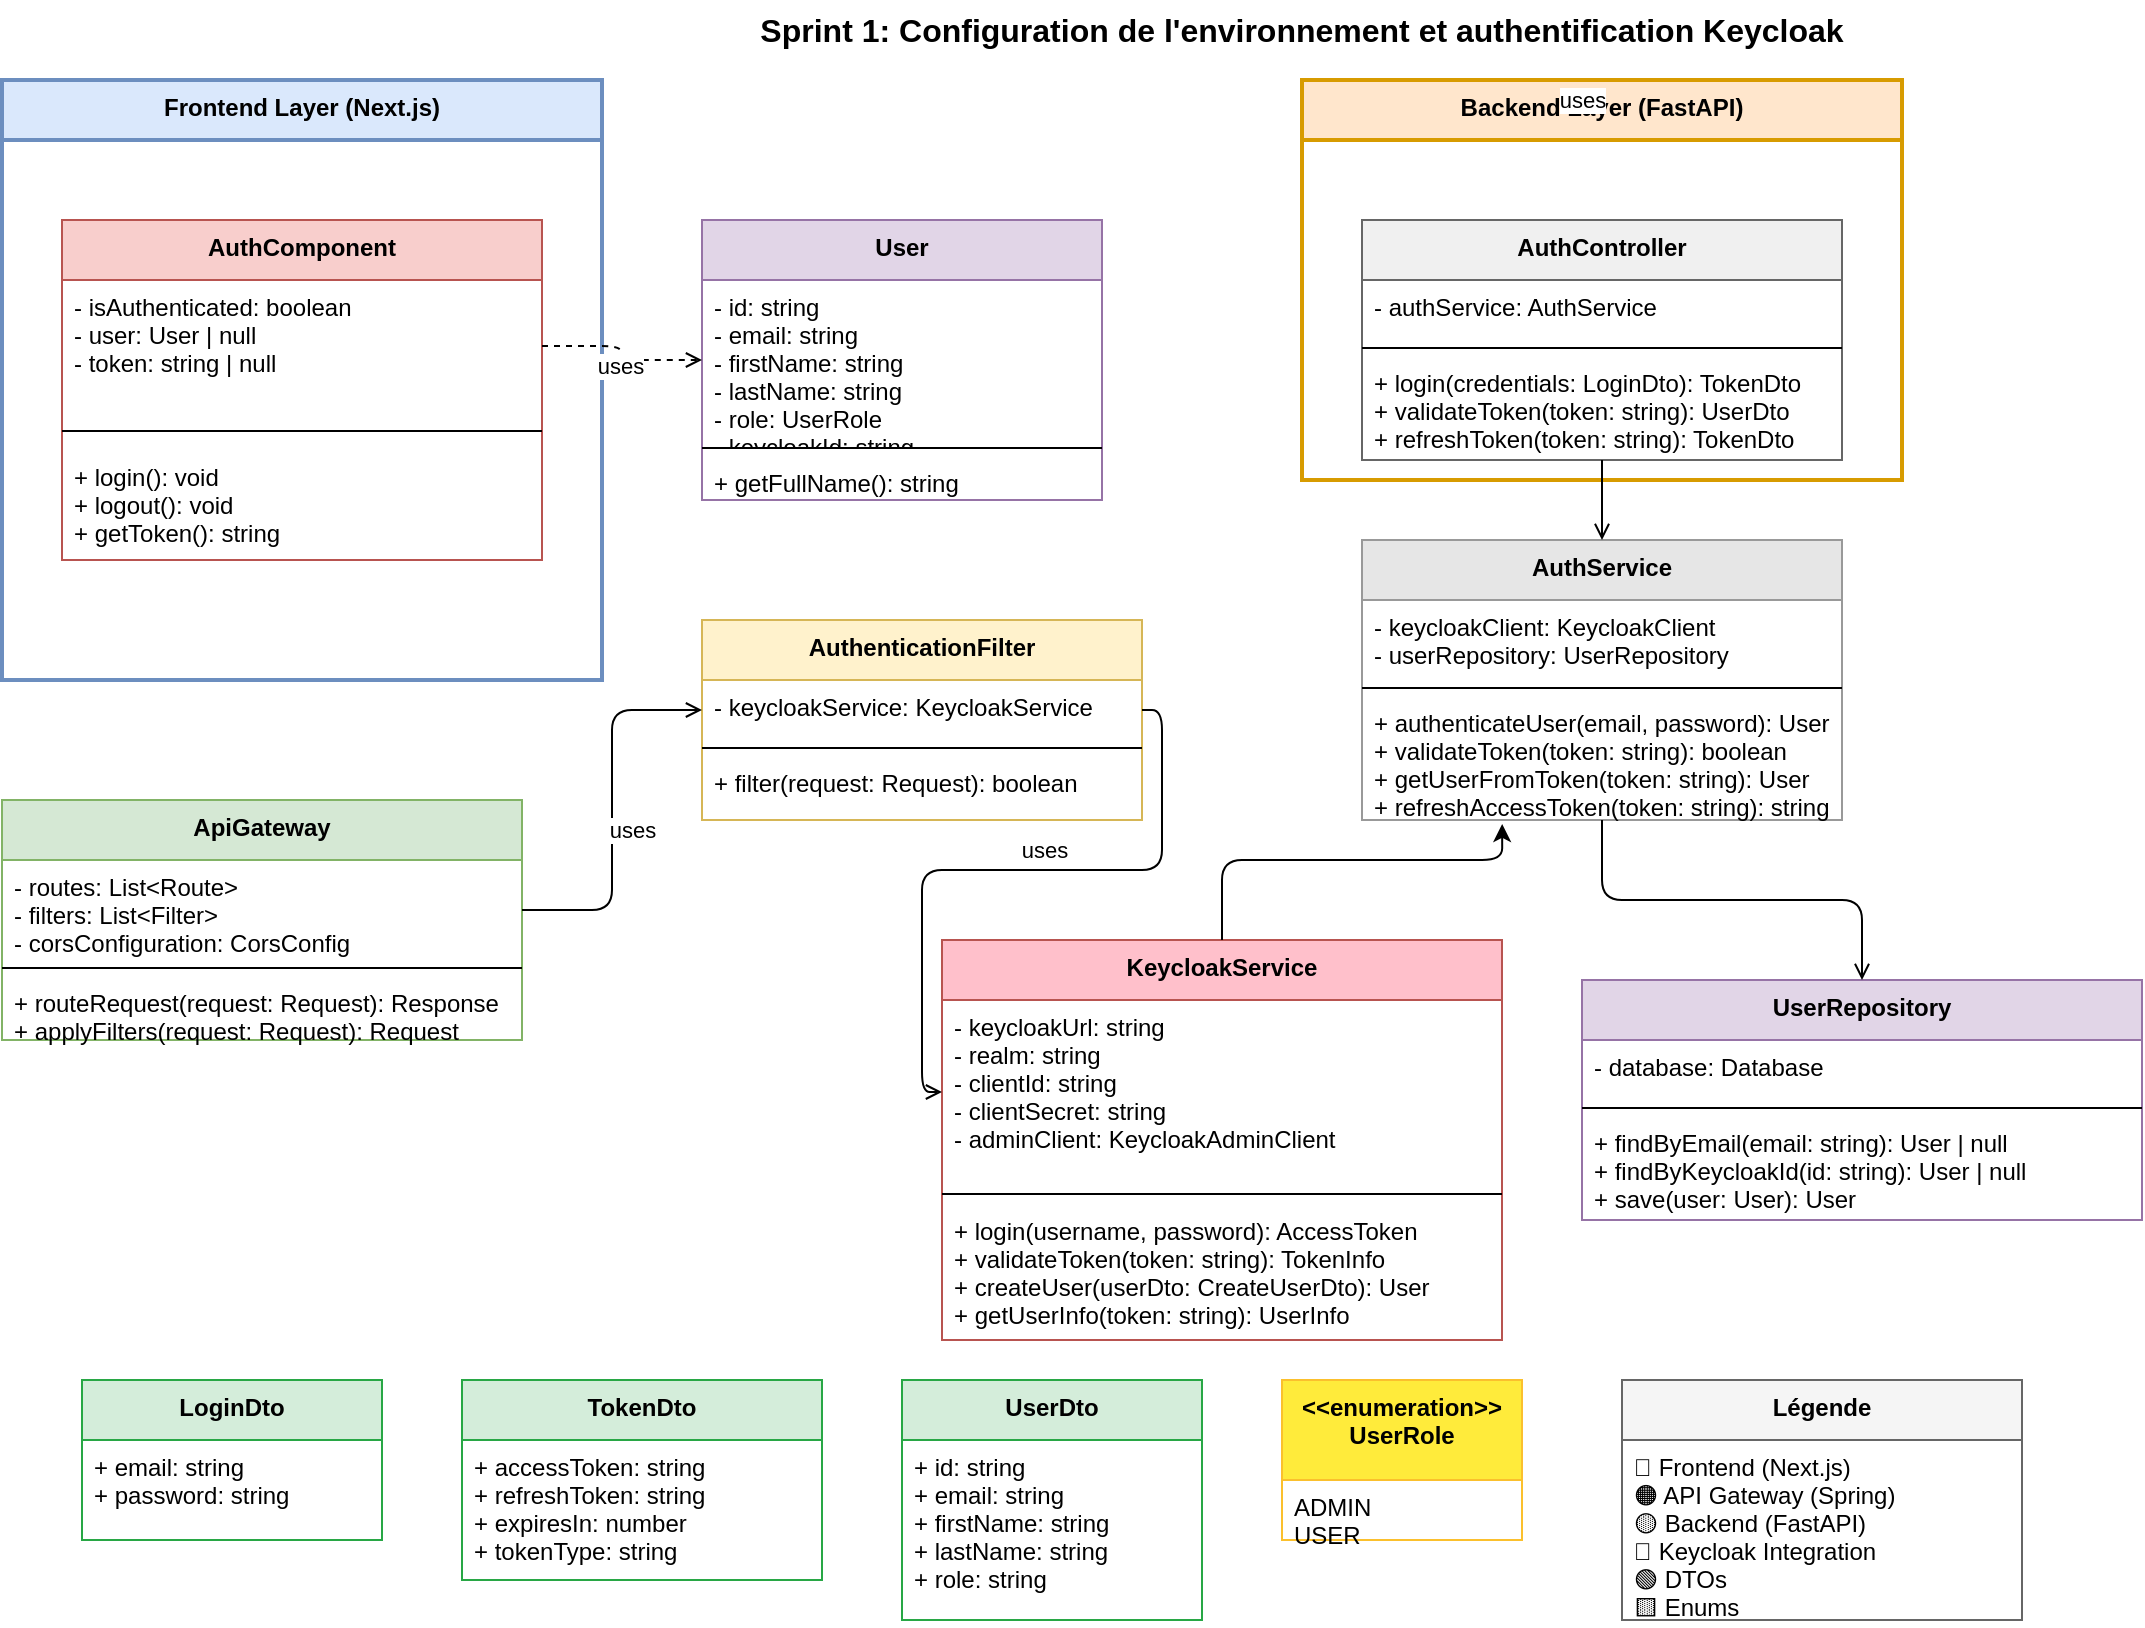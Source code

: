 <mxfile>
    <diagram name="Sprint 1 - Class Diagram" id="sprint1-class-diagram">
        <mxGraphModel dx="1220" dy="718" grid="1" gridSize="10" guides="1" tooltips="1" connect="1" arrows="1" fold="1" page="1" pageScale="1" pageWidth="1600" pageHeight="1200" math="0" shadow="0">
            <root>
                <mxCell id="0"/>
                <mxCell id="1" parent="0"/>
                <mxCell id="frontend-layer" value="Frontend Layer (Next.js)" style="swimlane;fontStyle=1;align=center;verticalAlign=top;childLayout=tableLayout;horizontal=1;startSize=30;horizontalStack=0;resizeParent=1;resizeLast=0;collapsible=1;marginBottom=0;rounded=0;shadow=0;strokeWidth=2;fillColor=#dae8fc;strokeColor=#6c8ebf;" parent="1" vertex="1">
                    <mxGeometry x="50" y="50" width="300" height="300" as="geometry"/>
                </mxCell>
                <mxCell id="auth-component" value="AuthComponent" style="swimlane;fontStyle=1;align=center;verticalAlign=top;childLayout=tableLayout;horizontal=1;startSize=30;horizontalStack=0;resizeParent=1;resizeLast=0;collapsible=1;marginBottom=0;rounded=0;shadow=0;strokeWidth=1;fillColor=#f8cecc;strokeColor=#b85450;" parent="1" vertex="1">
                    <mxGeometry x="80" y="120" width="240" height="170" as="geometry"/>
                </mxCell>
                <mxCell id="auth-component-attrs" value="- isAuthenticated: boolean&#xa;- user: User | null&#xa;- token: string | null" style="text;strokeColor=none;fillColor=none;align=left;verticalAlign=top;spacingLeft=4;spacingRight=4;overflow=hidden;rotatable=0;points=[[0,0.5],[1,0.5]];portConstraint=eastwest;" parent="auth-component" vertex="1">
                    <mxGeometry y="30" width="240" height="66" as="geometry"/>
                </mxCell>
                <mxCell id="auth-component-line" value="" style="line;strokeWidth=1;fillColor=none;align=left;verticalAlign=middle;spacingTop=-1;spacingLeft=3;spacingRight=3;rotatable=0;labelPosition=right;points=[];portConstraint=eastwest;" parent="auth-component" vertex="1">
                    <mxGeometry y="96" width="240" height="19" as="geometry"/>
                </mxCell>
                <mxCell id="auth-component-methods" value="+ login(): void&#xa;+ logout(): void&#xa;+ getToken(): string" style="text;strokeColor=none;fillColor=none;align=left;verticalAlign=top;spacingLeft=4;spacingRight=4;overflow=hidden;rotatable=0;points=[[0,0.5],[1,0.5]];portConstraint=eastwest;" parent="auth-component" vertex="1">
                    <mxGeometry y="115" width="240" height="55" as="geometry"/>
                </mxCell>
                <mxCell id="user-model" value="User" style="swimlane;fontStyle=1;align=center;verticalAlign=top;childLayout=tableLayout;horizontal=1;startSize=30;horizontalStack=0;resizeParent=1;resizeLast=0;collapsible=1;marginBottom=0;rounded=0;shadow=0;strokeWidth=1;fillColor=#e1d5e7;strokeColor=#9673a6;" parent="1" vertex="1">
                    <mxGeometry x="400" y="120" width="200" height="140" as="geometry"/>
                </mxCell>
                <mxCell id="user-model-attrs" value="- id: string&#xa;- email: string&#xa;- firstName: string&#xa;- lastName: string&#xa;- role: UserRole&#xa;- keycloakId: string" style="text;strokeColor=none;fillColor=none;align=left;verticalAlign=top;spacingLeft=4;spacingRight=4;overflow=hidden;rotatable=0;points=[[0,0.5],[1,0.5]];portConstraint=eastwest;" parent="user-model" vertex="1">
                    <mxGeometry y="30" width="200" height="80" as="geometry"/>
                </mxCell>
                <mxCell id="user-model-line" value="" style="line;strokeWidth=1;fillColor=none;align=left;verticalAlign=middle;spacingTop=-1;spacingLeft=3;spacingRight=3;rotatable=0;labelPosition=right;points=[];portConstraint=eastwest;" parent="user-model" vertex="1">
                    <mxGeometry y="110" width="200" height="8" as="geometry"/>
                </mxCell>
                <mxCell id="user-model-methods" value="+ getFullName(): string" style="text;strokeColor=none;fillColor=none;align=left;verticalAlign=top;spacingLeft=4;spacingRight=4;overflow=hidden;rotatable=0;points=[[0,0.5],[1,0.5]];portConstraint=eastwest;" parent="user-model" vertex="1">
                    <mxGeometry y="118" width="200" height="22" as="geometry"/>
                </mxCell>
                <mxCell id="api-gateway" value="ApiGateway" style="swimlane;fontStyle=1;align=center;verticalAlign=top;childLayout=tableLayout;horizontal=1;startSize=30;horizontalStack=0;resizeParent=1;resizeLast=0;collapsible=1;marginBottom=0;rounded=0;shadow=0;strokeWidth=1;fillColor=#d5e8d4;strokeColor=#82b366;" parent="1" vertex="1">
                    <mxGeometry x="50" y="410" width="260" height="120" as="geometry"/>
                </mxCell>
                <mxCell id="api-gateway-attrs" value="- routes: List&lt;Route&gt;&#xa;- filters: List&lt;Filter&gt;&#xa;- corsConfiguration: CorsConfig" style="text;strokeColor=none;fillColor=none;align=left;verticalAlign=top;spacingLeft=4;spacingRight=4;overflow=hidden;rotatable=0;points=[[0,0.5],[1,0.5]];portConstraint=eastwest;" parent="api-gateway" vertex="1">
                    <mxGeometry y="30" width="260" height="50" as="geometry"/>
                </mxCell>
                <mxCell id="api-gateway-line" value="" style="line;strokeWidth=1;fillColor=none;align=left;verticalAlign=middle;spacingTop=-1;spacingLeft=3;spacingRight=3;rotatable=0;labelPosition=right;points=[];portConstraint=eastwest;" parent="api-gateway" vertex="1">
                    <mxGeometry y="80" width="260" height="8" as="geometry"/>
                </mxCell>
                <mxCell id="api-gateway-methods" value="+ routeRequest(request: Request): Response&#xa;+ applyFilters(request: Request): Request" style="text;strokeColor=none;fillColor=none;align=left;verticalAlign=top;spacingLeft=4;spacingRight=4;overflow=hidden;rotatable=0;points=[[0,0.5],[1,0.5]];portConstraint=eastwest;" parent="api-gateway" vertex="1">
                    <mxGeometry y="88" width="260" height="32" as="geometry"/>
                </mxCell>
                <mxCell id="auth-filter" value="AuthenticationFilter" style="swimlane;fontStyle=1;align=center;verticalAlign=top;childLayout=tableLayout;horizontal=1;startSize=30;horizontalStack=0;resizeParent=1;resizeLast=0;collapsible=1;marginBottom=0;rounded=0;shadow=0;strokeWidth=1;fillColor=#fff2cc;strokeColor=#d6b656;" parent="1" vertex="1">
                    <mxGeometry x="400" y="320" width="220" height="100" as="geometry"/>
                </mxCell>
                <mxCell id="auth-filter-attrs" value="- keycloakService: KeycloakService" style="text;strokeColor=none;fillColor=none;align=left;verticalAlign=top;spacingLeft=4;spacingRight=4;overflow=hidden;rotatable=0;points=[[0,0.5],[1,0.5]];portConstraint=eastwest;" parent="auth-filter" vertex="1">
                    <mxGeometry y="30" width="220" height="30" as="geometry"/>
                </mxCell>
                <mxCell id="auth-filter-line" value="" style="line;strokeWidth=1;fillColor=none;align=left;verticalAlign=middle;spacingTop=-1;spacingLeft=3;spacingRight=3;rotatable=0;labelPosition=right;points=[];portConstraint=eastwest;" parent="auth-filter" vertex="1">
                    <mxGeometry y="60" width="220" height="8" as="geometry"/>
                </mxCell>
                <mxCell id="auth-filter-methods" value="+ filter(request: Request): boolean" style="text;strokeColor=none;fillColor=none;align=left;verticalAlign=top;spacingLeft=4;spacingRight=4;overflow=hidden;rotatable=0;points=[[0,0.5],[1,0.5]];portConstraint=eastwest;" parent="auth-filter" vertex="1">
                    <mxGeometry y="68" width="220" height="32" as="geometry"/>
                </mxCell>
                <mxCell id="backend-layer" value="Backend Layer (FastAPI)" style="swimlane;fontStyle=1;align=center;verticalAlign=top;childLayout=tableLayout;horizontal=1;startSize=30;horizontalStack=0;resizeParent=1;resizeLast=0;collapsible=1;marginBottom=0;rounded=0;shadow=0;strokeWidth=2;fillColor=#ffe6cc;strokeColor=#d79b00;" parent="1" vertex="1">
                    <mxGeometry x="700" y="50" width="300" height="200" as="geometry"/>
                </mxCell>
                <mxCell id="auth-controller" value="AuthController" style="swimlane;fontStyle=1;align=center;verticalAlign=top;childLayout=tableLayout;horizontal=1;startSize=30;horizontalStack=0;resizeParent=1;resizeLast=0;collapsible=1;marginBottom=0;rounded=0;shadow=0;strokeWidth=1;fillColor=#f0f0f0;strokeColor=#666666;" parent="1" vertex="1">
                    <mxGeometry x="730" y="120" width="240" height="120" as="geometry"/>
                </mxCell>
                <mxCell id="auth-controller-attrs" value="- authService: AuthService" style="text;strokeColor=none;fillColor=none;align=left;verticalAlign=top;spacingLeft=4;spacingRight=4;overflow=hidden;rotatable=0;points=[[0,0.5],[1,0.5]];portConstraint=eastwest;" parent="auth-controller" vertex="1">
                    <mxGeometry y="30" width="240" height="30" as="geometry"/>
                </mxCell>
                <mxCell id="auth-controller-line" value="" style="line;strokeWidth=1;fillColor=none;align=left;verticalAlign=middle;spacingTop=-1;spacingLeft=3;spacingRight=3;rotatable=0;labelPosition=right;points=[];portConstraint=eastwest;" parent="auth-controller" vertex="1">
                    <mxGeometry y="60" width="240" height="8" as="geometry"/>
                </mxCell>
                <mxCell id="auth-controller-methods" value="+ login(credentials: LoginDto): TokenDto&#xa;+ validateToken(token: string): UserDto&#xa;+ refreshToken(token: string): TokenDto" style="text;strokeColor=none;fillColor=none;align=left;verticalAlign=top;spacingLeft=4;spacingRight=4;overflow=hidden;rotatable=0;points=[[0,0.5],[1,0.5]];portConstraint=eastwest;" parent="auth-controller" vertex="1">
                    <mxGeometry y="68" width="240" height="52" as="geometry"/>
                </mxCell>
                <mxCell id="auth-service" value="AuthService" style="swimlane;fontStyle=1;align=center;verticalAlign=top;childLayout=tableLayout;horizontal=1;startSize=30;horizontalStack=0;resizeParent=1;resizeLast=0;collapsible=1;marginBottom=0;rounded=0;shadow=0;strokeWidth=1;fillColor=#e6e6e6;strokeColor=#999999;" parent="1" vertex="1">
                    <mxGeometry x="730" y="280" width="240" height="140" as="geometry"/>
                </mxCell>
                <mxCell id="auth-service-attrs" value="- keycloakClient: KeycloakClient&#xa;- userRepository: UserRepository" style="text;strokeColor=none;fillColor=none;align=left;verticalAlign=top;spacingLeft=4;spacingRight=4;overflow=hidden;rotatable=0;points=[[0,0.5],[1,0.5]];portConstraint=eastwest;" parent="auth-service" vertex="1">
                    <mxGeometry y="30" width="240" height="40" as="geometry"/>
                </mxCell>
                <mxCell id="auth-service-line" value="" style="line;strokeWidth=1;fillColor=none;align=left;verticalAlign=middle;spacingTop=-1;spacingLeft=3;spacingRight=3;rotatable=0;labelPosition=right;points=[];portConstraint=eastwest;" parent="auth-service" vertex="1">
                    <mxGeometry y="70" width="240" height="8" as="geometry"/>
                </mxCell>
                <mxCell id="auth-service-methods" value="+ authenticateUser(email, password): User&#xa;+ validateToken(token: string): boolean&#xa;+ getUserFromToken(token: string): User&#xa;+ refreshAccessToken(token: string): string" style="text;strokeColor=none;fillColor=none;align=left;verticalAlign=top;spacingLeft=4;spacingRight=4;overflow=hidden;rotatable=0;points=[[0,0.5],[1,0.5]];portConstraint=eastwest;" parent="auth-service" vertex="1">
                    <mxGeometry y="78" width="240" height="62" as="geometry"/>
                </mxCell>
                <mxCell id="keycloak-service" value="KeycloakService" style="swimlane;fontStyle=1;align=center;verticalAlign=top;childLayout=tableLayout;horizontal=1;startSize=30;horizontalStack=0;resizeParent=1;resizeLast=0;collapsible=1;marginBottom=0;rounded=0;shadow=0;strokeWidth=1;fillColor=#ffc0cb;strokeColor=#b85450;" parent="1" vertex="1">
                    <mxGeometry x="520" y="480" width="280" height="200" as="geometry"/>
                </mxCell>
                <mxCell id="keycloak-service-attrs" value="- keycloakUrl: string&#xa;- realm: string&#xa;- clientId: string&#xa;- clientSecret: string&#xa;- adminClient: KeycloakAdminClient" style="text;strokeColor=none;fillColor=none;align=left;verticalAlign=top;spacingLeft=4;spacingRight=4;overflow=hidden;rotatable=0;points=[[0,0.5],[1,0.5]];portConstraint=eastwest;" parent="keycloak-service" vertex="1">
                    <mxGeometry y="30" width="280" height="92" as="geometry"/>
                </mxCell>
                <mxCell id="keycloak-service-line" value="" style="line;strokeWidth=1;fillColor=none;align=left;verticalAlign=middle;spacingTop=-1;spacingLeft=3;spacingRight=3;rotatable=0;labelPosition=right;points=[];portConstraint=eastwest;" parent="keycloak-service" vertex="1">
                    <mxGeometry y="122" width="280" height="10" as="geometry"/>
                </mxCell>
                <mxCell id="keycloak-service-methods" value="+ login(username, password): AccessToken&#xa;+ validateToken(token: string): TokenInfo&#xa;+ createUser(userDto: CreateUserDto): User&#xa;+ getUserInfo(token: string): UserInfo" style="text;strokeColor=none;fillColor=none;align=left;verticalAlign=top;spacingLeft=4;spacingRight=4;overflow=hidden;rotatable=0;points=[[0,0.5],[1,0.5]];portConstraint=eastwest;" parent="keycloak-service" vertex="1">
                    <mxGeometry y="132" width="280" height="68" as="geometry"/>
                </mxCell>
                <mxCell id="user-repository" value="UserRepository" style="swimlane;fontStyle=1;align=center;verticalAlign=top;childLayout=tableLayout;horizontal=1;startSize=30;horizontalStack=0;resizeParent=1;resizeLast=0;collapsible=1;marginBottom=0;rounded=0;shadow=0;strokeWidth=1;fillColor=#e1d5e7;strokeColor=#9673a6;" parent="1" vertex="1">
                    <mxGeometry x="840" y="500" width="280" height="120" as="geometry"/>
                </mxCell>
                <mxCell id="user-repository-attrs" value="- database: Database" style="text;strokeColor=none;fillColor=none;align=left;verticalAlign=top;spacingLeft=4;spacingRight=4;overflow=hidden;rotatable=0;points=[[0,0.5],[1,0.5]];portConstraint=eastwest;" parent="user-repository" vertex="1">
                    <mxGeometry y="30" width="280" height="30" as="geometry"/>
                </mxCell>
                <mxCell id="user-repository-line" value="" style="line;strokeWidth=1;fillColor=none;align=left;verticalAlign=middle;spacingTop=-1;spacingLeft=3;spacingRight=3;rotatable=0;labelPosition=right;points=[];portConstraint=eastwest;" parent="user-repository" vertex="1">
                    <mxGeometry y="60" width="280" height="8" as="geometry"/>
                </mxCell>
                <mxCell id="user-repository-methods" value="+ findByEmail(email: string): User | null&#xa;+ findByKeycloakId(id: string): User | null&#xa;+ save(user: User): User" style="text;strokeColor=none;fillColor=none;align=left;verticalAlign=top;spacingLeft=4;spacingRight=4;overflow=hidden;rotatable=0;points=[[0,0.5],[1,0.5]];portConstraint=eastwest;" parent="user-repository" vertex="1">
                    <mxGeometry y="68" width="280" height="52" as="geometry"/>
                </mxCell>
                <mxCell id="login-dto" value="LoginDto" style="swimlane;fontStyle=1;align=center;verticalAlign=top;childLayout=tableLayout;horizontal=1;startSize=30;horizontalStack=0;resizeParent=1;resizeLast=0;collapsible=1;marginBottom=0;rounded=0;shadow=0;strokeWidth=1;fillColor=#d4edda;strokeColor=#28a745;" parent="1" vertex="1">
                    <mxGeometry x="90" y="700" width="150" height="80" as="geometry"/>
                </mxCell>
                <mxCell id="login-dto-attrs" value="+ email: string&#xa;+ password: string" style="text;strokeColor=none;fillColor=none;align=left;verticalAlign=top;spacingLeft=4;spacingRight=4;overflow=hidden;rotatable=0;points=[[0,0.5],[1,0.5]];portConstraint=eastwest;" parent="login-dto" vertex="1">
                    <mxGeometry y="30" width="150" height="50" as="geometry"/>
                </mxCell>
                <mxCell id="token-dto" value="TokenDto" style="swimlane;fontStyle=1;align=center;verticalAlign=top;childLayout=tableLayout;horizontal=1;startSize=30;horizontalStack=0;resizeParent=1;resizeLast=0;collapsible=1;marginBottom=0;rounded=0;shadow=0;strokeWidth=1;fillColor=#d4edda;strokeColor=#28a745;" parent="1" vertex="1">
                    <mxGeometry x="280" y="700" width="180" height="100" as="geometry"/>
                </mxCell>
                <mxCell id="token-dto-attrs" value="+ accessToken: string&#xa;+ refreshToken: string&#xa;+ expiresIn: number&#xa;+ tokenType: string" style="text;strokeColor=none;fillColor=none;align=left;verticalAlign=top;spacingLeft=4;spacingRight=4;overflow=hidden;rotatable=0;points=[[0,0.5],[1,0.5]];portConstraint=eastwest;" parent="token-dto" vertex="1">
                    <mxGeometry y="30" width="180" height="70" as="geometry"/>
                </mxCell>
                <mxCell id="user-dto" value="UserDto" style="swimlane;fontStyle=1;align=center;verticalAlign=top;childLayout=tableLayout;horizontal=1;startSize=30;horizontalStack=0;resizeParent=1;resizeLast=0;collapsible=1;marginBottom=0;rounded=0;shadow=0;strokeWidth=1;fillColor=#d4edda;strokeColor=#28a745;" parent="1" vertex="1">
                    <mxGeometry x="500" y="700" width="150" height="120" as="geometry"/>
                </mxCell>
                <mxCell id="user-dto-attrs" value="+ id: string&#xa;+ email: string&#xa;+ firstName: string&#xa;+ lastName: string&#xa;+ role: string" style="text;strokeColor=none;fillColor=none;align=left;verticalAlign=top;spacingLeft=4;spacingRight=4;overflow=hidden;rotatable=0;points=[[0,0.5],[1,0.5]];portConstraint=eastwest;" parent="user-dto" vertex="1">
                    <mxGeometry y="30" width="150" height="90" as="geometry"/>
                </mxCell>
                <mxCell id="user-role-enum" value="&lt;&lt;enumeration&gt;&gt;&#xa;UserRole" style="swimlane;fontStyle=1;align=center;verticalAlign=top;childLayout=tableLayout;horizontal=1;startSize=50;horizontalStack=0;resizeParent=1;resizeLast=0;collapsible=1;marginBottom=0;rounded=0;shadow=0;strokeWidth=1;fillColor=#ffeb3b;strokeColor=#fbc02d;" parent="1" vertex="1">
                    <mxGeometry x="690" y="700" width="120" height="80" as="geometry"/>
                </mxCell>
                <mxCell id="user-role-enum-values" value="ADMIN&#xa;USER" style="text;strokeColor=none;fillColor=none;align=left;verticalAlign=top;spacingLeft=4;spacingRight=4;overflow=hidden;rotatable=0;points=[[0,0.5],[1,0.5]];portConstraint=eastwest;" parent="user-role-enum" vertex="1">
                    <mxGeometry y="50" width="120" height="30" as="geometry"/>
                </mxCell>
                <mxCell id="rel1" value="" style="endArrow=open;html=1;exitX=1;exitY=0.5;exitDx=0;exitDy=0;entryX=0;entryY=0.5;entryDx=0;entryDy=0;endFill=0;edgeStyle=orthogonalEdgeStyle;dashed=1;" parent="1" source="auth-component-attrs" target="user-model-attrs" edge="1">
                    <mxGeometry relative="1" as="geometry"/>
                </mxCell>
                <mxCell id="rel1-label" value="uses" style="edgeLabel;html=1;align=center;verticalAlign=middle;resizable=0;points=[];" parent="rel1" vertex="1" connectable="0">
                    <mxGeometry x="-0.1" y="-10" relative="1" as="geometry"/>
                </mxCell>
                <mxCell id="rel2" value="" style="endArrow=open;html=1;exitX=1;exitY=0.5;exitDx=0;exitDy=0;entryX=0;entryY=0.5;entryDx=0;entryDy=0;endFill=0;edgeStyle=orthogonalEdgeStyle;" parent="1" source="api-gateway-attrs" target="auth-filter-attrs" edge="1">
                    <mxGeometry relative="1" as="geometry"/>
                </mxCell>
                <mxCell id="rel2-label" value="uses" style="edgeLabel;html=1;align=center;verticalAlign=middle;resizable=0;points=[];" parent="rel2" vertex="1" connectable="0">
                    <mxGeometry x="-0.1" y="-10" relative="1" as="geometry"/>
                </mxCell>
                <mxCell id="rel3" value="" style="endArrow=open;html=1;exitX=1;exitY=0.5;exitDx=0;exitDy=0;entryX=0;entryY=0.5;entryDx=0;entryDy=0;endFill=0;edgeStyle=orthogonalEdgeStyle;" parent="1" source="auth-filter-attrs" target="keycloak-service-attrs" edge="1">
                    <mxGeometry relative="1" as="geometry"/>
                </mxCell>
                <mxCell id="rel3-label" value="uses" style="edgeLabel;html=1;align=center;verticalAlign=middle;resizable=0;points=[];" parent="rel3" vertex="1" connectable="0">
                    <mxGeometry x="-0.1" y="-10" relative="1" as="geometry"/>
                </mxCell>
                <mxCell id="rel4" value="" style="endArrow=open;html=1;exitX=0.5;exitY=1;exitDx=0;exitDy=0;entryX=0.5;entryY=0;entryDx=0;entryDy=0;endFill=0;edgeStyle=orthogonalEdgeStyle;" parent="1" source="auth-controller" target="auth-service" edge="1">
                    <mxGeometry relative="1" as="geometry"/>
                </mxCell>
                <mxCell id="rel4-label" value="uses" style="edgeLabel;html=1;align=center;verticalAlign=middle;resizable=0;points=[];" parent="rel4" vertex="1" connectable="0">
                    <mxGeometry x="-10" y="-10" relative="1" as="geometry"/>
                </mxCell>
                <mxCell id="rel6" value="" style="endArrow=open;html=1;exitX=0.5;exitY=1;exitDx=0;exitDy=0;entryX=0.5;entryY=0;entryDx=0;entryDy=0;endFill=0;edgeStyle=orthogonalEdgeStyle;" parent="1" source="auth-service" target="user-repository" edge="1">
                    <mxGeometry relative="1" as="geometry"/>
                </mxCell>
                <mxCell id="title" value="Sprint 1: Configuration de l&#39;environnement et authentification Keycloak" style="text;html=1;strokeColor=none;fillColor=none;align=center;verticalAlign=middle;whiteSpace=wrap;rounded=0;fontSize=16;fontStyle=1;" parent="1" vertex="1">
                    <mxGeometry x="400" y="10" width="600" height="30" as="geometry"/>
                </mxCell>
                <mxCell id="legend" value="Légende" style="swimlane;fontStyle=1;align=center;verticalAlign=top;childLayout=tableLayout;horizontal=1;startSize=30;horizontalStack=0;resizeParent=1;resizeLast=0;collapsible=1;marginBottom=0;rounded=0;shadow=0;strokeWidth=1;fillColor=#f5f5f5;strokeColor=#666666;" parent="1" vertex="1">
                    <mxGeometry x="860" y="700" width="200" height="120" as="geometry"/>
                </mxCell>
                <mxCell id="legend-content" value="🔵 Frontend (Next.js)&#xa;🟠 API Gateway (Spring)&#xa;🟡 Backend (FastAPI)&#xa;🔴 Keycloak Integration&#xa;🟢 DTOs&#xa;🟨 Enums" style="text;strokeColor=none;fillColor=none;align=left;verticalAlign=top;spacingLeft=4;spacingRight=4;overflow=hidden;rotatable=0;points=[[0,0.5],[1,0.5]];portConstraint=eastwest;" parent="legend" vertex="1">
                    <mxGeometry y="30" width="200" height="90" as="geometry"/>
                </mxCell>
                <mxCell id="2" style="edgeStyle=orthogonalEdgeStyle;html=1;exitX=0.5;exitY=0;exitDx=0;exitDy=0;entryX=0.292;entryY=1.032;entryDx=0;entryDy=0;entryPerimeter=0;" edge="1" parent="1" source="keycloak-service" target="auth-service-methods">
                    <mxGeometry relative="1" as="geometry">
                        <Array as="points">
                            <mxPoint x="660" y="440"/>
                            <mxPoint x="800" y="440"/>
                        </Array>
                    </mxGeometry>
                </mxCell>
            </root>
        </mxGraphModel>
    </diagram>
</mxfile>